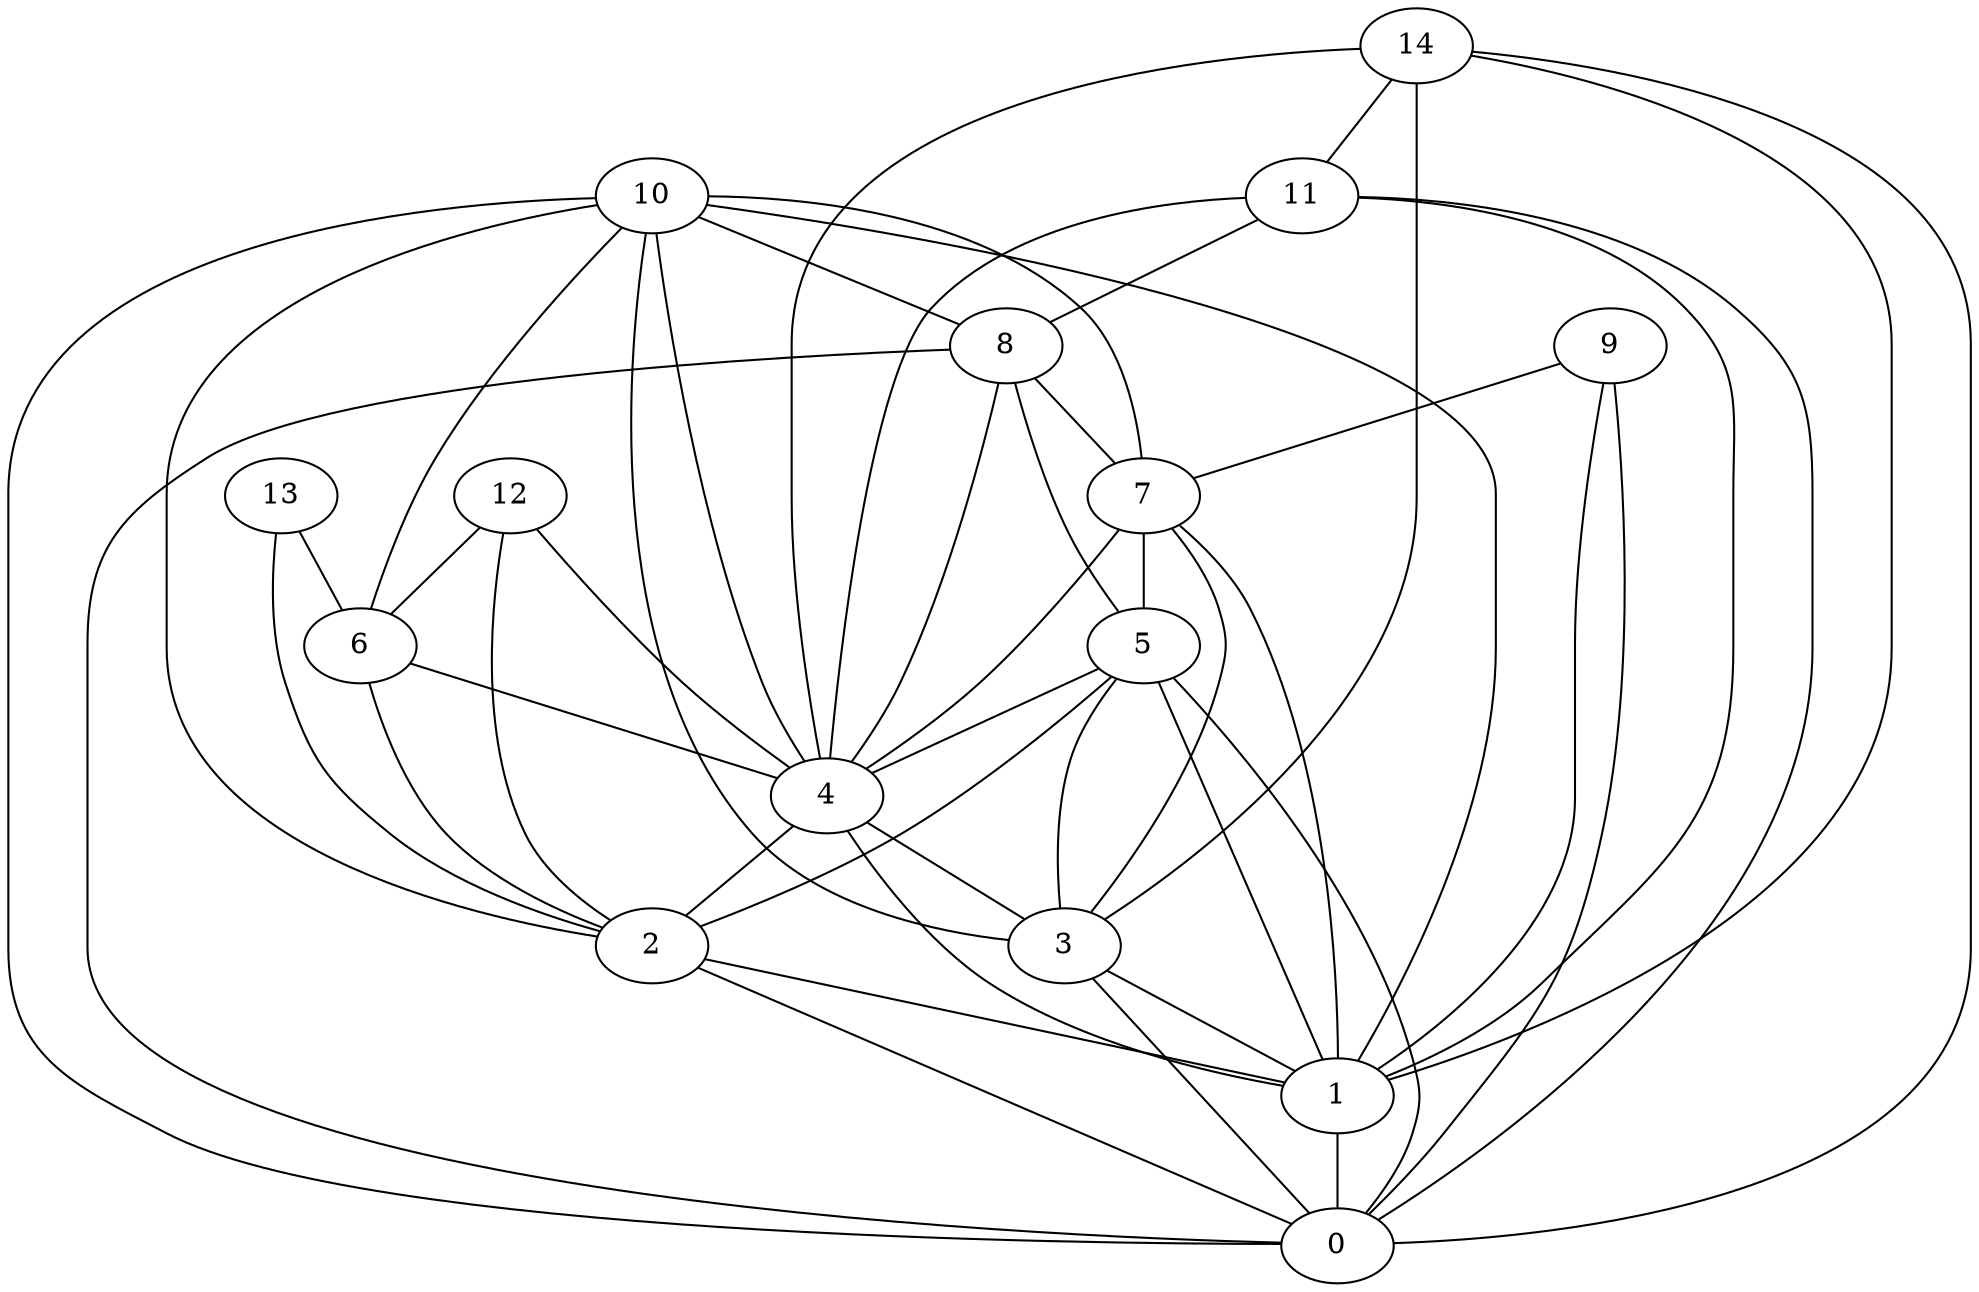 digraph "sensornet-topology" {
label = "";
rankdir="BT";"0"->"1" [arrowhead = "both"] 
"0"->"2" [arrowhead = "both"] 
"0"->"3" [arrowhead = "both"] 
"0"->"5" [arrowhead = "both"] 
"0"->"8" [arrowhead = "both"] 
"0"->"9" [arrowhead = "both"] 
"0"->"10" [arrowhead = "both"] 
"0"->"11" [arrowhead = "both"] 
"0"->"14" [arrowhead = "both"] 
"1"->"2" [arrowhead = "both"] 
"1"->"3" [arrowhead = "both"] 
"1"->"4" [arrowhead = "both"] 
"1"->"5" [arrowhead = "both"] 
"1"->"7" [arrowhead = "both"] 
"1"->"9" [arrowhead = "both"] 
"1"->"10" [arrowhead = "both"] 
"1"->"11" [arrowhead = "both"] 
"1"->"14" [arrowhead = "both"] 
"2"->"4" [arrowhead = "both"] 
"2"->"5" [arrowhead = "both"] 
"2"->"6" [arrowhead = "both"] 
"2"->"10" [arrowhead = "both"] 
"2"->"12" [arrowhead = "both"] 
"2"->"13" [arrowhead = "both"] 
"3"->"4" [arrowhead = "both"] 
"3"->"5" [arrowhead = "both"] 
"3"->"7" [arrowhead = "both"] 
"3"->"10" [arrowhead = "both"] 
"3"->"14" [arrowhead = "both"] 
"4"->"5" [arrowhead = "both"] 
"4"->"6" [arrowhead = "both"] 
"4"->"7" [arrowhead = "both"] 
"4"->"8" [arrowhead = "both"] 
"4"->"10" [arrowhead = "both"] 
"4"->"11" [arrowhead = "both"] 
"4"->"12" [arrowhead = "both"] 
"4"->"14" [arrowhead = "both"] 
"5"->"7" [arrowhead = "both"] 
"5"->"8" [arrowhead = "both"] 
"6"->"10" [arrowhead = "both"] 
"6"->"12" [arrowhead = "both"] 
"6"->"13" [arrowhead = "both"] 
"7"->"8" [arrowhead = "both"] 
"7"->"9" [arrowhead = "both"] 
"7"->"10" [arrowhead = "both"] 
"8"->"10" [arrowhead = "both"] 
"8"->"11" [arrowhead = "both"] 
"11"->"14" [arrowhead = "both"] 
}